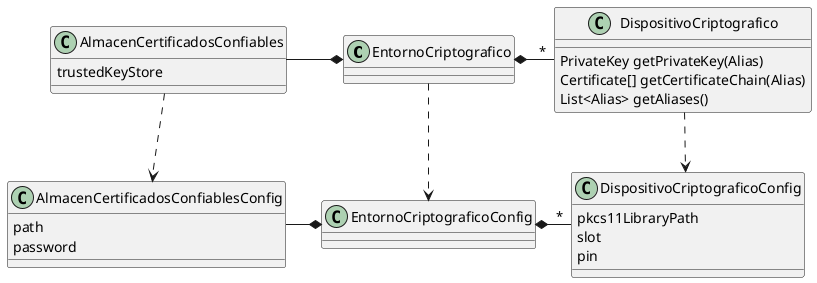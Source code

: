 @startuml
EntornoCriptografico ..> EntornoCriptograficoConfig
DispositivoCriptografico ..> DispositivoCriptograficoConfig
AlmacenCertificadosConfiables ..> AlmacenCertificadosConfiablesConfig

EntornoCriptografico *-left-  AlmacenCertificadosConfiables
EntornoCriptografico *-right- "*" DispositivoCriptografico

EntornoCriptograficoConfig *-left-  AlmacenCertificadosConfiablesConfig
EntornoCriptograficoConfig *-right- "*" DispositivoCriptograficoConfig




class AlmacenCertificadosConfiables {
    trustedKeyStore
}

class DispositivoCriptografico {
    PrivateKey getPrivateKey(Alias)
    Certificate[] getCertificateChain(Alias)
    List<Alias> getAliases()
}

class DispositivoCriptograficoConfig {
    pkcs11LibraryPath
    slot
    pin
}

class AlmacenCertificadosConfiablesConfig {
    path
    password
}


@enduml